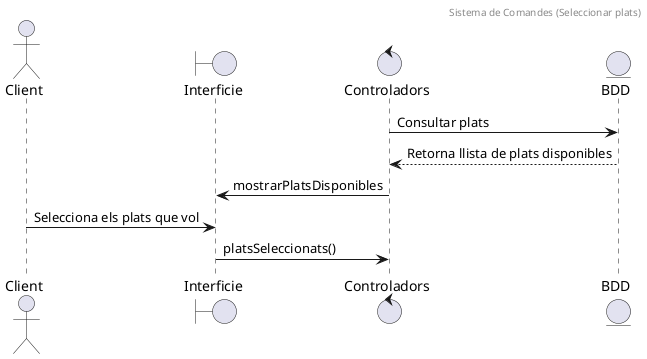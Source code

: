 @startuml
'https://plantuml.com/sequence-diagram
header "Sistema de Comandes (Seleccionar plats)"
actor Client AS C
boundary Interficie AS I
control "Controladors" AS Co
entity BDD AS B

Co -> B : Consultar plats
B --> Co : Retorna llista de plats disponibles
Co -> I : mostrarPlatsDisponibles
C -> I : Selecciona els plats que vol
I -> Co  : platsSeleccionats()

@enduml